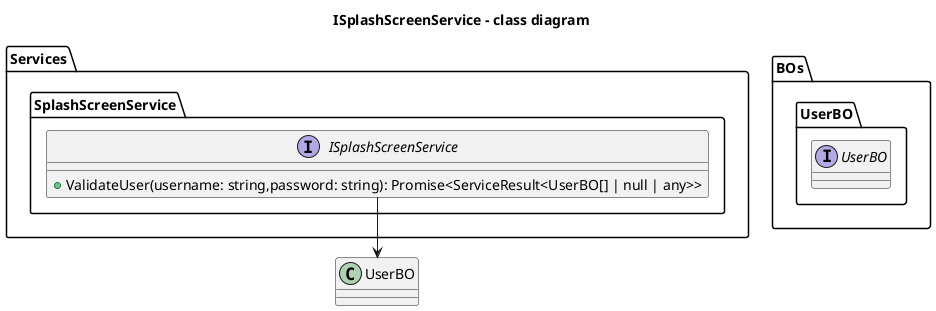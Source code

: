 @startuml
title ISplashScreenService - class diagram
package Services{
    package SplashScreenService{
        interface ISplashScreenService{
            +ValidateUser(username: string,password: string): Promise<ServiceResult<UserBO[] | null | any>>
        }
    }
}
package BOs{
    package UserBO{
        interface UserBO{

        }
    }
}
ISplashScreenService --> UserBO

newpage
title ValidateUser()
package Services{
    package SplashScreenService{
        interface ISplashScreenService{
            +ValidateUser(username: string,password: string): Promise<ServiceResult<UserBO[] | null | any>>
        }
    }
}

package Screens{
    package SplashScreen{
        class useSplashScreenVM{
            +validateUser(userName: string, password: string): void
        }
    }
}
package Screens{
    package LoginScreen{
        class LoginScreenVM{
            +onTaploginButton(): void
        }
    }
}
ISplashScreenService <-- LoginScreenVM
ISplashScreenService <-- useSplashScreenVM

@enduml